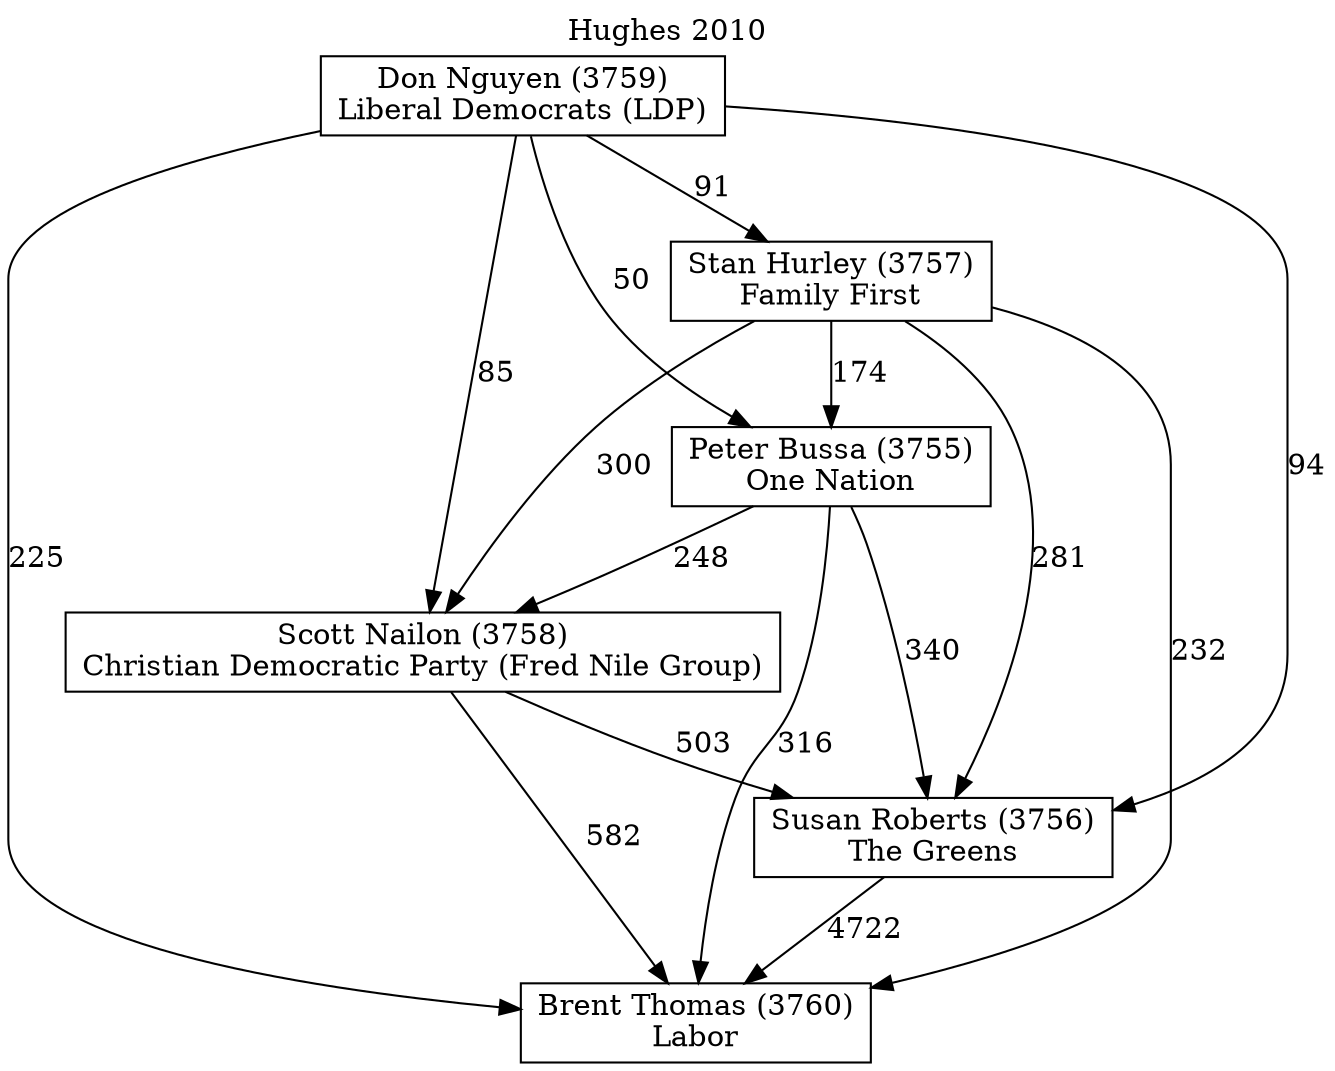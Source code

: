 // House preference flow
digraph "Brent Thomas (3760)_Hughes_2010" {
	graph [label="Hughes 2010" labelloc=t mclimit=10]
	node [shape=box]
	"Brent Thomas (3760)" [label="Brent Thomas (3760)
Labor"]
	"Susan Roberts (3756)" [label="Susan Roberts (3756)
The Greens"]
	"Scott Nailon (3758)" [label="Scott Nailon (3758)
Christian Democratic Party (Fred Nile Group)"]
	"Peter Bussa (3755)" [label="Peter Bussa (3755)
One Nation"]
	"Stan Hurley (3757)" [label="Stan Hurley (3757)
Family First"]
	"Don Nguyen (3759)" [label="Don Nguyen (3759)
Liberal Democrats (LDP)"]
	"Susan Roberts (3756)" -> "Brent Thomas (3760)" [label=4722]
	"Scott Nailon (3758)" -> "Susan Roberts (3756)" [label=503]
	"Peter Bussa (3755)" -> "Scott Nailon (3758)" [label=248]
	"Stan Hurley (3757)" -> "Peter Bussa (3755)" [label=174]
	"Don Nguyen (3759)" -> "Stan Hurley (3757)" [label=91]
	"Scott Nailon (3758)" -> "Brent Thomas (3760)" [label=582]
	"Peter Bussa (3755)" -> "Brent Thomas (3760)" [label=316]
	"Stan Hurley (3757)" -> "Brent Thomas (3760)" [label=232]
	"Don Nguyen (3759)" -> "Brent Thomas (3760)" [label=225]
	"Don Nguyen (3759)" -> "Peter Bussa (3755)" [label=50]
	"Stan Hurley (3757)" -> "Scott Nailon (3758)" [label=300]
	"Don Nguyen (3759)" -> "Scott Nailon (3758)" [label=85]
	"Peter Bussa (3755)" -> "Susan Roberts (3756)" [label=340]
	"Stan Hurley (3757)" -> "Susan Roberts (3756)" [label=281]
	"Don Nguyen (3759)" -> "Susan Roberts (3756)" [label=94]
}
